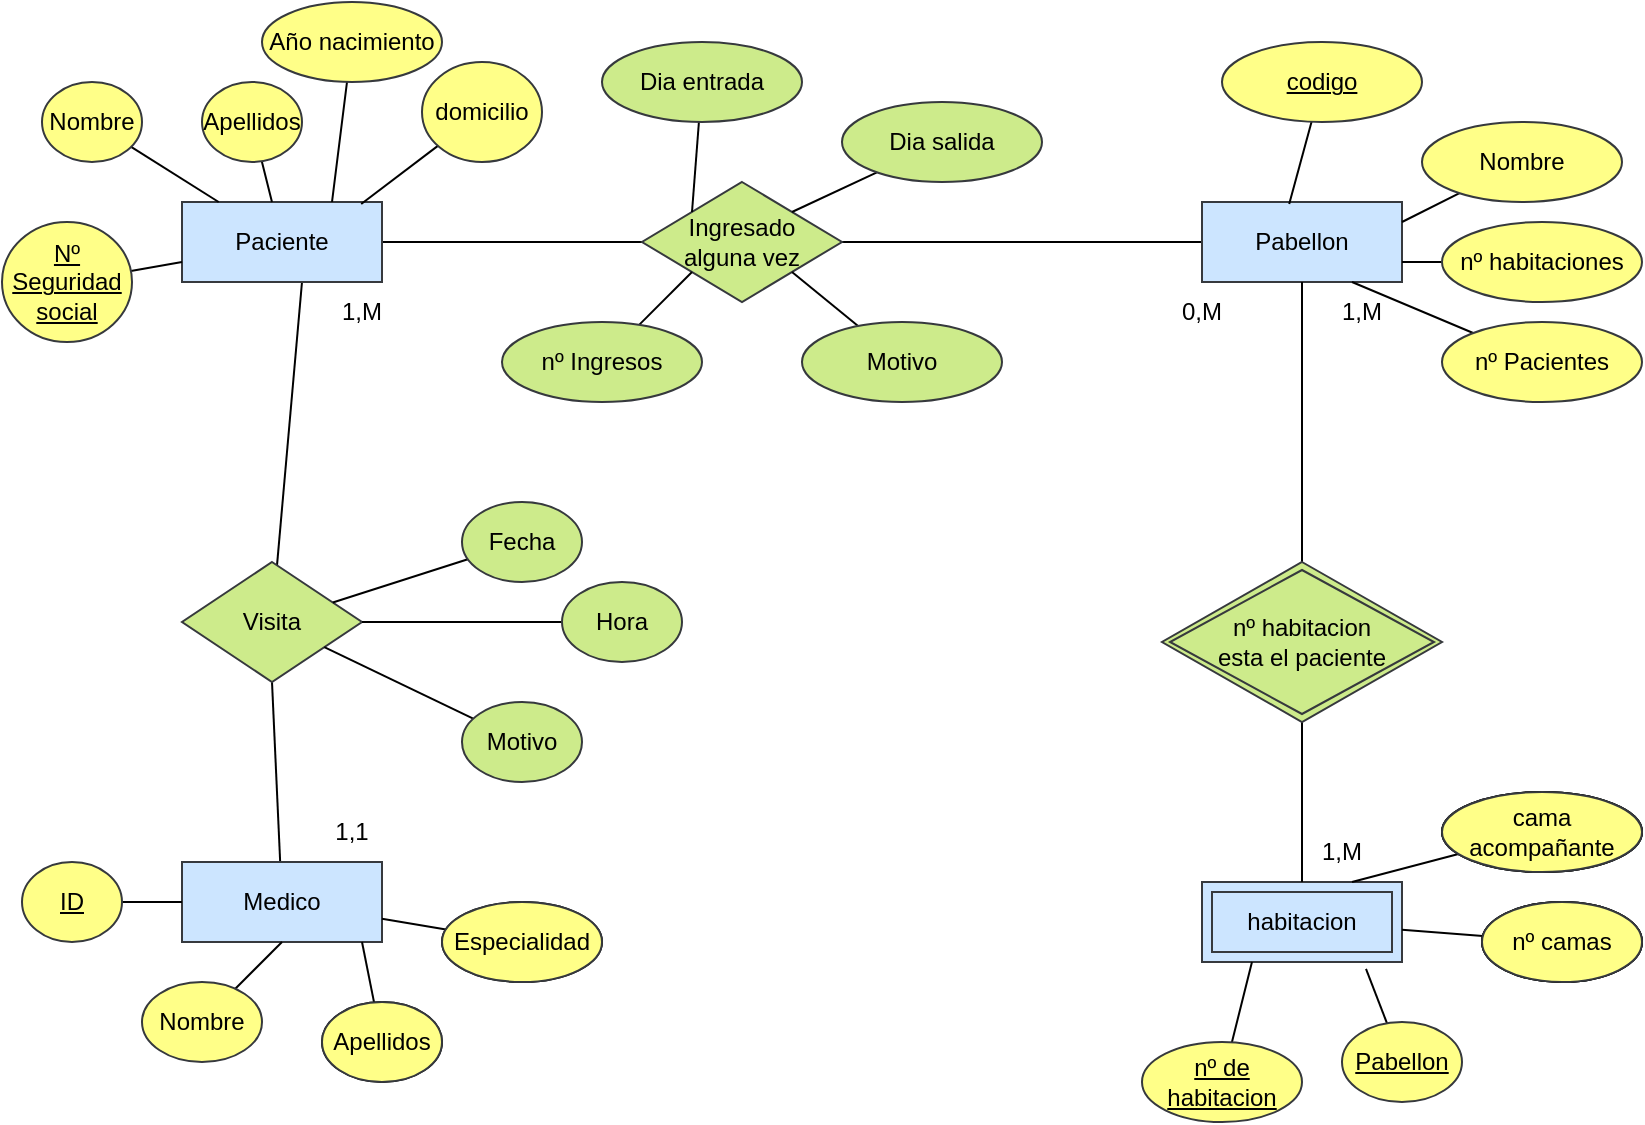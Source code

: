 <mxfile version="20.4.0" type="device"><diagram id="R2lEEEUBdFMjLlhIrx00" name="Page-1"><mxGraphModel dx="1038" dy="579" grid="1" gridSize="10" guides="1" tooltips="1" connect="1" arrows="1" fold="1" page="1" pageScale="1" pageWidth="850" pageHeight="1100" math="0" shadow="0" extFonts="Permanent Marker^https://fonts.googleapis.com/css?family=Permanent+Marker"><root><mxCell id="0"/><mxCell id="1" parent="0"/><mxCell id="xs5yJhLxuiBVNhL6d2ua-16" style="edgeStyle=none;rounded=0;orthogonalLoop=1;jettySize=auto;html=1;entryX=0.5;entryY=1;entryDx=0;entryDy=0;endArrow=none;endFill=0;" parent="1" source="xs5yJhLxuiBVNhL6d2ua-1" target="xs5yJhLxuiBVNhL6d2ua-13" edge="1"><mxGeometry relative="1" as="geometry"/></mxCell><mxCell id="xs5yJhLxuiBVNhL6d2ua-1" value="Medico" style="whiteSpace=wrap;html=1;align=center;fillColor=#cce5ff;strokeColor=#36393d;" parent="1" vertex="1"><mxGeometry x="110" y="600" width="100" height="40" as="geometry"/></mxCell><mxCell id="xs5yJhLxuiBVNhL6d2ua-7" style="edgeStyle=none;rounded=0;orthogonalLoop=1;jettySize=auto;html=1;entryX=0.5;entryY=1;entryDx=0;entryDy=0;endArrow=none;endFill=0;" parent="1" source="xs5yJhLxuiBVNhL6d2ua-2" target="xs5yJhLxuiBVNhL6d2ua-1" edge="1"><mxGeometry relative="1" as="geometry"/></mxCell><mxCell id="xs5yJhLxuiBVNhL6d2ua-2" value="Nombre" style="ellipse;whiteSpace=wrap;html=1;align=center;fillColor=#ffff88;strokeColor=#36393d;" parent="1" vertex="1"><mxGeometry x="90" y="660" width="60" height="40" as="geometry"/></mxCell><mxCell id="xs5yJhLxuiBVNhL6d2ua-8" style="edgeStyle=none;rounded=0;orthogonalLoop=1;jettySize=auto;html=1;entryX=0.9;entryY=1;entryDx=0;entryDy=0;entryPerimeter=0;endArrow=none;endFill=0;" parent="1" source="xs5yJhLxuiBVNhL6d2ua-3" target="xs5yJhLxuiBVNhL6d2ua-1" edge="1"><mxGeometry relative="1" as="geometry"/></mxCell><mxCell id="xs5yJhLxuiBVNhL6d2ua-3" value="Apellidos" style="ellipse;whiteSpace=wrap;html=1;align=center;" parent="1" vertex="1"><mxGeometry x="180" y="670" width="60" height="40" as="geometry"/></mxCell><mxCell id="xs5yJhLxuiBVNhL6d2ua-10" style="edgeStyle=none;rounded=0;orthogonalLoop=1;jettySize=auto;html=1;endArrow=none;endFill=0;" parent="1" source="xs5yJhLxuiBVNhL6d2ua-4" target="xs5yJhLxuiBVNhL6d2ua-1" edge="1"><mxGeometry relative="1" as="geometry"/></mxCell><mxCell id="xs5yJhLxuiBVNhL6d2ua-4" value="Especialidad" style="ellipse;whiteSpace=wrap;html=1;align=center;" parent="1" vertex="1"><mxGeometry x="240" y="620" width="80" height="40" as="geometry"/></mxCell><mxCell id="xs5yJhLxuiBVNhL6d2ua-6" style="rounded=0;orthogonalLoop=1;jettySize=auto;html=1;entryX=0;entryY=0.5;entryDx=0;entryDy=0;endArrow=none;endFill=0;" parent="1" source="xs5yJhLxuiBVNhL6d2ua-5" target="xs5yJhLxuiBVNhL6d2ua-1" edge="1"><mxGeometry relative="1" as="geometry"/></mxCell><mxCell id="xs5yJhLxuiBVNhL6d2ua-5" value="ID" style="ellipse;whiteSpace=wrap;html=1;align=center;fontStyle=4;fillColor=#ffff88;strokeColor=#36393d;" parent="1" vertex="1"><mxGeometry x="30" y="600" width="50" height="40" as="geometry"/></mxCell><mxCell id="xs5yJhLxuiBVNhL6d2ua-9" style="edgeStyle=none;rounded=0;orthogonalLoop=1;jettySize=auto;html=1;exitX=0;exitY=0.5;exitDx=0;exitDy=0;endArrow=none;endFill=0;" parent="1" source="xs5yJhLxuiBVNhL6d2ua-4" target="xs5yJhLxuiBVNhL6d2ua-4" edge="1"><mxGeometry relative="1" as="geometry"/></mxCell><mxCell id="xs5yJhLxuiBVNhL6d2ua-11" value="Especialidad" style="ellipse;whiteSpace=wrap;html=1;align=center;fillColor=#ffff88;strokeColor=#36393d;" parent="1" vertex="1"><mxGeometry x="240" y="620" width="80" height="40" as="geometry"/></mxCell><mxCell id="xs5yJhLxuiBVNhL6d2ua-12" value="Apellidos" style="ellipse;whiteSpace=wrap;html=1;align=center;fillColor=#ffff88;strokeColor=#36393d;" parent="1" vertex="1"><mxGeometry x="180" y="670" width="60" height="40" as="geometry"/></mxCell><mxCell id="xs5yJhLxuiBVNhL6d2ua-18" style="edgeStyle=none;rounded=0;orthogonalLoop=1;jettySize=auto;html=1;entryX=0.6;entryY=1;entryDx=0;entryDy=0;endArrow=none;endFill=0;entryPerimeter=0;" parent="1" source="xs5yJhLxuiBVNhL6d2ua-13" target="xs5yJhLxuiBVNhL6d2ua-17" edge="1"><mxGeometry relative="1" as="geometry"/></mxCell><mxCell id="xs5yJhLxuiBVNhL6d2ua-13" value="Visita" style="shape=rhombus;perimeter=rhombusPerimeter;whiteSpace=wrap;html=1;align=center;fillColor=#cdeb8b;strokeColor=#36393d;" parent="1" vertex="1"><mxGeometry x="110" y="450" width="90" height="60" as="geometry"/></mxCell><mxCell id="xs5yJhLxuiBVNhL6d2ua-14" value="habitacion" style="shape=ext;margin=3;double=1;whiteSpace=wrap;html=1;align=center;fillColor=#cce5ff;strokeColor=#36393d;" parent="1" vertex="1"><mxGeometry x="620" y="610" width="100" height="40" as="geometry"/></mxCell><mxCell id="xs5yJhLxuiBVNhL6d2ua-39" style="edgeStyle=none;rounded=0;orthogonalLoop=1;jettySize=auto;html=1;entryX=0;entryY=0.5;entryDx=0;entryDy=0;endArrow=none;endFill=0;" parent="1" source="xs5yJhLxuiBVNhL6d2ua-17" target="xs5yJhLxuiBVNhL6d2ua-38" edge="1"><mxGeometry relative="1" as="geometry"/></mxCell><mxCell id="xs5yJhLxuiBVNhL6d2ua-17" value="Paciente" style="whiteSpace=wrap;html=1;align=center;fillColor=#cce5ff;strokeColor=#36393d;" parent="1" vertex="1"><mxGeometry x="110" y="270" width="100" height="40" as="geometry"/></mxCell><mxCell id="xs5yJhLxuiBVNhL6d2ua-22" style="edgeStyle=none;rounded=0;orthogonalLoop=1;jettySize=auto;html=1;endArrow=none;endFill=0;" parent="1" source="xs5yJhLxuiBVNhL6d2ua-19" target="xs5yJhLxuiBVNhL6d2ua-13" edge="1"><mxGeometry relative="1" as="geometry"/></mxCell><mxCell id="xs5yJhLxuiBVNhL6d2ua-19" value="Fecha" style="ellipse;whiteSpace=wrap;html=1;align=center;fillColor=#cdeb8b;strokeColor=#36393d;" parent="1" vertex="1"><mxGeometry x="250" y="420" width="60" height="40" as="geometry"/></mxCell><mxCell id="xs5yJhLxuiBVNhL6d2ua-24" style="edgeStyle=none;rounded=0;orthogonalLoop=1;jettySize=auto;html=1;entryX=1;entryY=0.5;entryDx=0;entryDy=0;endArrow=none;endFill=0;" parent="1" source="xs5yJhLxuiBVNhL6d2ua-20" target="xs5yJhLxuiBVNhL6d2ua-13" edge="1"><mxGeometry relative="1" as="geometry"/></mxCell><mxCell id="xs5yJhLxuiBVNhL6d2ua-20" value="Hora" style="ellipse;whiteSpace=wrap;html=1;align=center;fillColor=#cdeb8b;strokeColor=#36393d;" parent="1" vertex="1"><mxGeometry x="300" y="460" width="60" height="40" as="geometry"/></mxCell><mxCell id="xs5yJhLxuiBVNhL6d2ua-23" style="edgeStyle=none;rounded=0;orthogonalLoop=1;jettySize=auto;html=1;endArrow=none;endFill=0;" parent="1" source="xs5yJhLxuiBVNhL6d2ua-21" target="xs5yJhLxuiBVNhL6d2ua-13" edge="1"><mxGeometry relative="1" as="geometry"/></mxCell><mxCell id="xs5yJhLxuiBVNhL6d2ua-21" value="Motivo" style="ellipse;whiteSpace=wrap;html=1;align=center;fillColor=#cdeb8b;strokeColor=#36393d;" parent="1" vertex="1"><mxGeometry x="250" y="520" width="60" height="40" as="geometry"/></mxCell><mxCell id="xs5yJhLxuiBVNhL6d2ua-37" style="edgeStyle=none;rounded=0;orthogonalLoop=1;jettySize=auto;html=1;entryX=0.896;entryY=0.025;entryDx=0;entryDy=0;entryPerimeter=0;endArrow=none;endFill=0;" parent="1" source="xs5yJhLxuiBVNhL6d2ua-25" target="xs5yJhLxuiBVNhL6d2ua-17" edge="1"><mxGeometry relative="1" as="geometry"/></mxCell><mxCell id="xs5yJhLxuiBVNhL6d2ua-25" value="domicilio" style="ellipse;whiteSpace=wrap;html=1;align=center;fillColor=#ffff88;strokeColor=#36393d;" parent="1" vertex="1"><mxGeometry x="230" y="200" width="60" height="50" as="geometry"/></mxCell><mxCell id="xs5yJhLxuiBVNhL6d2ua-32" style="edgeStyle=none;rounded=0;orthogonalLoop=1;jettySize=auto;html=1;endArrow=none;endFill=0;" parent="1" source="xs5yJhLxuiBVNhL6d2ua-26" target="xs5yJhLxuiBVNhL6d2ua-17" edge="1"><mxGeometry relative="1" as="geometry"/></mxCell><mxCell id="xs5yJhLxuiBVNhL6d2ua-26" value="Apellidos" style="ellipse;whiteSpace=wrap;html=1;align=center;fillColor=#ffff88;strokeColor=#36393d;" parent="1" vertex="1"><mxGeometry x="120" y="210" width="50" height="40" as="geometry"/></mxCell><mxCell id="xs5yJhLxuiBVNhL6d2ua-33" style="edgeStyle=none;rounded=0;orthogonalLoop=1;jettySize=auto;html=1;endArrow=none;endFill=0;" parent="1" source="xs5yJhLxuiBVNhL6d2ua-27" target="xs5yJhLxuiBVNhL6d2ua-17" edge="1"><mxGeometry relative="1" as="geometry"/></mxCell><mxCell id="xs5yJhLxuiBVNhL6d2ua-27" value="Nombre" style="ellipse;whiteSpace=wrap;html=1;align=center;fillColor=#ffff88;strokeColor=#36393d;" parent="1" vertex="1"><mxGeometry x="40" y="210" width="50" height="40" as="geometry"/></mxCell><mxCell id="xs5yJhLxuiBVNhL6d2ua-34" style="edgeStyle=none;rounded=0;orthogonalLoop=1;jettySize=auto;html=1;entryX=0;entryY=0.75;entryDx=0;entryDy=0;endArrow=none;endFill=0;" parent="1" source="xs5yJhLxuiBVNhL6d2ua-30" target="xs5yJhLxuiBVNhL6d2ua-17" edge="1"><mxGeometry relative="1" as="geometry"/></mxCell><mxCell id="xs5yJhLxuiBVNhL6d2ua-30" value="Nº Seguridad social" style="ellipse;whiteSpace=wrap;html=1;align=center;fontStyle=4;fillColor=#ffff88;strokeColor=#36393d;" parent="1" vertex="1"><mxGeometry x="20" y="280" width="65" height="60" as="geometry"/></mxCell><mxCell id="xs5yJhLxuiBVNhL6d2ua-36" style="edgeStyle=none;rounded=0;orthogonalLoop=1;jettySize=auto;html=1;entryX=0.75;entryY=0;entryDx=0;entryDy=0;endArrow=none;endFill=0;" parent="1" source="xs5yJhLxuiBVNhL6d2ua-35" target="xs5yJhLxuiBVNhL6d2ua-17" edge="1"><mxGeometry relative="1" as="geometry"/></mxCell><mxCell id="xs5yJhLxuiBVNhL6d2ua-35" value="Año nacimiento" style="ellipse;whiteSpace=wrap;html=1;align=center;fillColor=#ffff88;strokeColor=#36393d;" parent="1" vertex="1"><mxGeometry x="150" y="170" width="90" height="40" as="geometry"/></mxCell><mxCell id="xs5yJhLxuiBVNhL6d2ua-41" style="edgeStyle=none;rounded=0;orthogonalLoop=1;jettySize=auto;html=1;entryX=0;entryY=0.5;entryDx=0;entryDy=0;endArrow=none;endFill=0;" parent="1" source="xs5yJhLxuiBVNhL6d2ua-38" target="xs5yJhLxuiBVNhL6d2ua-40" edge="1"><mxGeometry relative="1" as="geometry"/></mxCell><mxCell id="xs5yJhLxuiBVNhL6d2ua-38" value="Ingresado&lt;br&gt;alguna vez" style="shape=rhombus;perimeter=rhombusPerimeter;whiteSpace=wrap;html=1;align=center;fillColor=#cdeb8b;strokeColor=#36393d;" parent="1" vertex="1"><mxGeometry x="340" y="260" width="100" height="60" as="geometry"/></mxCell><mxCell id="xs5yJhLxuiBVNhL6d2ua-40" value="Pabellon" style="whiteSpace=wrap;html=1;align=center;fillColor=#cce5ff;strokeColor=#36393d;" parent="1" vertex="1"><mxGeometry x="620" y="270" width="100" height="40" as="geometry"/></mxCell><mxCell id="xs5yJhLxuiBVNhL6d2ua-51" style="edgeStyle=none;rounded=0;orthogonalLoop=1;jettySize=auto;html=1;entryX=0;entryY=0;entryDx=0;entryDy=0;endArrow=none;endFill=0;" parent="1" source="xs5yJhLxuiBVNhL6d2ua-42" target="xs5yJhLxuiBVNhL6d2ua-38" edge="1"><mxGeometry relative="1" as="geometry"/></mxCell><mxCell id="xs5yJhLxuiBVNhL6d2ua-42" value="Dia entrada" style="ellipse;whiteSpace=wrap;html=1;align=center;fillColor=#cdeb8b;strokeColor=#36393d;" parent="1" vertex="1"><mxGeometry x="320" y="190" width="100" height="40" as="geometry"/></mxCell><mxCell id="xs5yJhLxuiBVNhL6d2ua-49" style="edgeStyle=none;rounded=0;orthogonalLoop=1;jettySize=auto;html=1;entryX=1;entryY=0;entryDx=0;entryDy=0;endArrow=none;endFill=0;" parent="1" source="xs5yJhLxuiBVNhL6d2ua-43" target="xs5yJhLxuiBVNhL6d2ua-38" edge="1"><mxGeometry relative="1" as="geometry"/></mxCell><mxCell id="xs5yJhLxuiBVNhL6d2ua-43" value="Dia salida" style="ellipse;whiteSpace=wrap;html=1;align=center;fillColor=#cdeb8b;strokeColor=#36393d;" parent="1" vertex="1"><mxGeometry x="440" y="220" width="100" height="40" as="geometry"/></mxCell><mxCell id="xs5yJhLxuiBVNhL6d2ua-47" style="edgeStyle=none;rounded=0;orthogonalLoop=1;jettySize=auto;html=1;entryX=1;entryY=1;entryDx=0;entryDy=0;endArrow=none;endFill=0;" parent="1" source="xs5yJhLxuiBVNhL6d2ua-44" target="xs5yJhLxuiBVNhL6d2ua-38" edge="1"><mxGeometry relative="1" as="geometry"/></mxCell><mxCell id="xs5yJhLxuiBVNhL6d2ua-44" value="Motivo" style="ellipse;whiteSpace=wrap;html=1;align=center;fillColor=#cdeb8b;strokeColor=#36393d;" parent="1" vertex="1"><mxGeometry x="420" y="330" width="100" height="40" as="geometry"/></mxCell><mxCell id="xs5yJhLxuiBVNhL6d2ua-46" style="edgeStyle=none;rounded=0;orthogonalLoop=1;jettySize=auto;html=1;entryX=0;entryY=1;entryDx=0;entryDy=0;endArrow=none;endFill=0;" parent="1" source="xs5yJhLxuiBVNhL6d2ua-45" target="xs5yJhLxuiBVNhL6d2ua-38" edge="1"><mxGeometry relative="1" as="geometry"/></mxCell><mxCell id="xs5yJhLxuiBVNhL6d2ua-45" value="nº Ingresos" style="ellipse;whiteSpace=wrap;html=1;align=center;fillColor=#cdeb8b;strokeColor=#36393d;" parent="1" vertex="1"><mxGeometry x="270" y="330" width="100" height="40" as="geometry"/></mxCell><mxCell id="xs5yJhLxuiBVNhL6d2ua-54" style="edgeStyle=none;rounded=0;orthogonalLoop=1;jettySize=auto;html=1;entryX=0.436;entryY=0.025;entryDx=0;entryDy=0;entryPerimeter=0;endArrow=none;endFill=0;" parent="1" source="xs5yJhLxuiBVNhL6d2ua-53" target="xs5yJhLxuiBVNhL6d2ua-40" edge="1"><mxGeometry relative="1" as="geometry"/></mxCell><mxCell id="xs5yJhLxuiBVNhL6d2ua-53" value="codigo" style="ellipse;whiteSpace=wrap;html=1;align=center;fontStyle=4;fillColor=#ffff88;strokeColor=#36393d;" parent="1" vertex="1"><mxGeometry x="630" y="190" width="100" height="40" as="geometry"/></mxCell><mxCell id="xs5yJhLxuiBVNhL6d2ua-60" style="edgeStyle=none;rounded=0;orthogonalLoop=1;jettySize=auto;html=1;entryX=1;entryY=0.25;entryDx=0;entryDy=0;endArrow=none;endFill=0;" parent="1" source="xs5yJhLxuiBVNhL6d2ua-55" target="xs5yJhLxuiBVNhL6d2ua-40" edge="1"><mxGeometry relative="1" as="geometry"/></mxCell><mxCell id="xs5yJhLxuiBVNhL6d2ua-55" value="Nombre" style="ellipse;whiteSpace=wrap;html=1;align=center;fillColor=#ffff88;strokeColor=#36393d;" parent="1" vertex="1"><mxGeometry x="730" y="230" width="100" height="40" as="geometry"/></mxCell><mxCell id="xs5yJhLxuiBVNhL6d2ua-59" style="edgeStyle=none;rounded=0;orthogonalLoop=1;jettySize=auto;html=1;entryX=1;entryY=0.75;entryDx=0;entryDy=0;endArrow=none;endFill=0;" parent="1" source="xs5yJhLxuiBVNhL6d2ua-56" target="xs5yJhLxuiBVNhL6d2ua-40" edge="1"><mxGeometry relative="1" as="geometry"/></mxCell><mxCell id="xs5yJhLxuiBVNhL6d2ua-56" value="nº habitaciones" style="ellipse;whiteSpace=wrap;html=1;align=center;fillColor=#ffff88;strokeColor=#36393d;" parent="1" vertex="1"><mxGeometry x="740" y="280" width="100" height="40" as="geometry"/></mxCell><mxCell id="xs5yJhLxuiBVNhL6d2ua-58" style="edgeStyle=none;rounded=0;orthogonalLoop=1;jettySize=auto;html=1;entryX=0.75;entryY=1;entryDx=0;entryDy=0;endArrow=none;endFill=0;" parent="1" source="xs5yJhLxuiBVNhL6d2ua-57" target="xs5yJhLxuiBVNhL6d2ua-40" edge="1"><mxGeometry relative="1" as="geometry"/></mxCell><mxCell id="xs5yJhLxuiBVNhL6d2ua-57" value="nº Pacientes" style="ellipse;whiteSpace=wrap;html=1;align=center;fillColor=#ffff88;strokeColor=#36393d;" parent="1" vertex="1"><mxGeometry x="740" y="330" width="100" height="40" as="geometry"/></mxCell><mxCell id="xs5yJhLxuiBVNhL6d2ua-63" style="edgeStyle=none;rounded=0;orthogonalLoop=1;jettySize=auto;html=1;entryX=0.5;entryY=1;entryDx=0;entryDy=0;endArrow=none;endFill=0;" parent="1" source="xs5yJhLxuiBVNhL6d2ua-62" target="xs5yJhLxuiBVNhL6d2ua-40" edge="1"><mxGeometry relative="1" as="geometry"/></mxCell><mxCell id="xs5yJhLxuiBVNhL6d2ua-64" style="edgeStyle=none;rounded=0;orthogonalLoop=1;jettySize=auto;html=1;entryX=0.5;entryY=0;entryDx=0;entryDy=0;endArrow=none;endFill=0;" parent="1" source="xs5yJhLxuiBVNhL6d2ua-62" target="xs5yJhLxuiBVNhL6d2ua-14" edge="1"><mxGeometry relative="1" as="geometry"/></mxCell><mxCell id="xs5yJhLxuiBVNhL6d2ua-62" value="nº habitacion&lt;br&gt;esta el paciente" style="shape=rhombus;double=1;perimeter=rhombusPerimeter;whiteSpace=wrap;html=1;align=center;fillColor=#cdeb8b;strokeColor=#36393d;" parent="1" vertex="1"><mxGeometry x="600" y="450" width="140" height="80" as="geometry"/></mxCell><mxCell id="xs5yJhLxuiBVNhL6d2ua-73" style="edgeStyle=none;rounded=0;orthogonalLoop=1;jettySize=auto;html=1;entryX=0.25;entryY=1;entryDx=0;entryDy=0;endArrow=none;endFill=0;" parent="1" source="xs5yJhLxuiBVNhL6d2ua-66" target="xs5yJhLxuiBVNhL6d2ua-14" edge="1"><mxGeometry relative="1" as="geometry"/></mxCell><mxCell id="xs5yJhLxuiBVNhL6d2ua-66" value="nº de habitacion" style="ellipse;whiteSpace=wrap;html=1;align=center;fontStyle=4;fillColor=#ffff88;strokeColor=#36393d;" parent="1" vertex="1"><mxGeometry x="590" y="690" width="80" height="40" as="geometry"/></mxCell><mxCell id="xs5yJhLxuiBVNhL6d2ua-72" style="edgeStyle=none;rounded=0;orthogonalLoop=1;jettySize=auto;html=1;entryX=0.82;entryY=1.085;entryDx=0;entryDy=0;entryPerimeter=0;endArrow=none;endFill=0;" parent="1" source="xs5yJhLxuiBVNhL6d2ua-67" target="xs5yJhLxuiBVNhL6d2ua-14" edge="1"><mxGeometry relative="1" as="geometry"/></mxCell><mxCell id="xs5yJhLxuiBVNhL6d2ua-67" value="Pabellon" style="ellipse;whiteSpace=wrap;html=1;align=center;fontStyle=4;fillColor=#ffff88;strokeColor=#36393d;" parent="1" vertex="1"><mxGeometry x="690" y="680" width="60" height="40" as="geometry"/></mxCell><mxCell id="xs5yJhLxuiBVNhL6d2ua-71" style="edgeStyle=none;rounded=0;orthogonalLoop=1;jettySize=auto;html=1;entryX=0.75;entryY=0;entryDx=0;entryDy=0;endArrow=none;endFill=0;" parent="1" source="xs5yJhLxuiBVNhL6d2ua-68" target="xs5yJhLxuiBVNhL6d2ua-14" edge="1"><mxGeometry relative="1" as="geometry"/></mxCell><mxCell id="xs5yJhLxuiBVNhL6d2ua-68" value="camas acompañante" style="ellipse;whiteSpace=wrap;html=1;align=center;" parent="1" vertex="1"><mxGeometry x="740" y="565" width="100" height="40" as="geometry"/></mxCell><mxCell id="xs5yJhLxuiBVNhL6d2ua-70" style="edgeStyle=none;rounded=0;orthogonalLoop=1;jettySize=auto;html=1;endArrow=none;endFill=0;" parent="1" source="xs5yJhLxuiBVNhL6d2ua-69" target="xs5yJhLxuiBVNhL6d2ua-14" edge="1"><mxGeometry relative="1" as="geometry"/></mxCell><mxCell id="xs5yJhLxuiBVNhL6d2ua-69" value="nº camas" style="ellipse;whiteSpace=wrap;html=1;align=center;" parent="1" vertex="1"><mxGeometry x="760" y="620" width="80" height="40" as="geometry"/></mxCell><mxCell id="xs5yJhLxuiBVNhL6d2ua-74" value="nº camas" style="ellipse;whiteSpace=wrap;html=1;align=center;" parent="1" vertex="1"><mxGeometry x="760" y="620" width="80" height="40" as="geometry"/></mxCell><mxCell id="xs5yJhLxuiBVNhL6d2ua-75" value="camas acompañante" style="ellipse;whiteSpace=wrap;html=1;align=center;" parent="1" vertex="1"><mxGeometry x="740" y="565" width="100" height="40" as="geometry"/></mxCell><mxCell id="xs5yJhLxuiBVNhL6d2ua-76" value="nº camas" style="ellipse;whiteSpace=wrap;html=1;align=center;fillColor=#ffff88;strokeColor=#36393d;" parent="1" vertex="1"><mxGeometry x="760" y="620" width="80" height="40" as="geometry"/></mxCell><mxCell id="xs5yJhLxuiBVNhL6d2ua-77" value="cama acompañante" style="ellipse;whiteSpace=wrap;html=1;align=center;fillColor=#ffff88;strokeColor=#36393d;" parent="1" vertex="1"><mxGeometry x="740" y="565" width="100" height="40" as="geometry"/></mxCell><mxCell id="xs5yJhLxuiBVNhL6d2ua-78" value="1,1" style="text;html=1;strokeColor=none;fillColor=none;align=center;verticalAlign=middle;whiteSpace=wrap;rounded=0;" parent="1" vertex="1"><mxGeometry x="165" y="570" width="60" height="30" as="geometry"/></mxCell><mxCell id="xs5yJhLxuiBVNhL6d2ua-79" value="1,M" style="text;html=1;strokeColor=none;fillColor=none;align=center;verticalAlign=middle;whiteSpace=wrap;rounded=0;" parent="1" vertex="1"><mxGeometry x="170" y="310" width="60" height="30" as="geometry"/></mxCell><mxCell id="xs5yJhLxuiBVNhL6d2ua-80" value="0,M" style="text;html=1;strokeColor=none;fillColor=none;align=center;verticalAlign=middle;whiteSpace=wrap;rounded=0;" parent="1" vertex="1"><mxGeometry x="590" y="310" width="60" height="30" as="geometry"/></mxCell><mxCell id="xs5yJhLxuiBVNhL6d2ua-81" value="1,M" style="text;html=1;strokeColor=none;fillColor=none;align=center;verticalAlign=middle;whiteSpace=wrap;rounded=0;" parent="1" vertex="1"><mxGeometry x="670" y="305" width="60" height="40" as="geometry"/></mxCell><mxCell id="xs5yJhLxuiBVNhL6d2ua-82" value="1,M" style="text;html=1;strokeColor=none;fillColor=none;align=center;verticalAlign=middle;whiteSpace=wrap;rounded=0;" parent="1" vertex="1"><mxGeometry x="660" y="580" width="60" height="30" as="geometry"/></mxCell></root></mxGraphModel></diagram></mxfile>